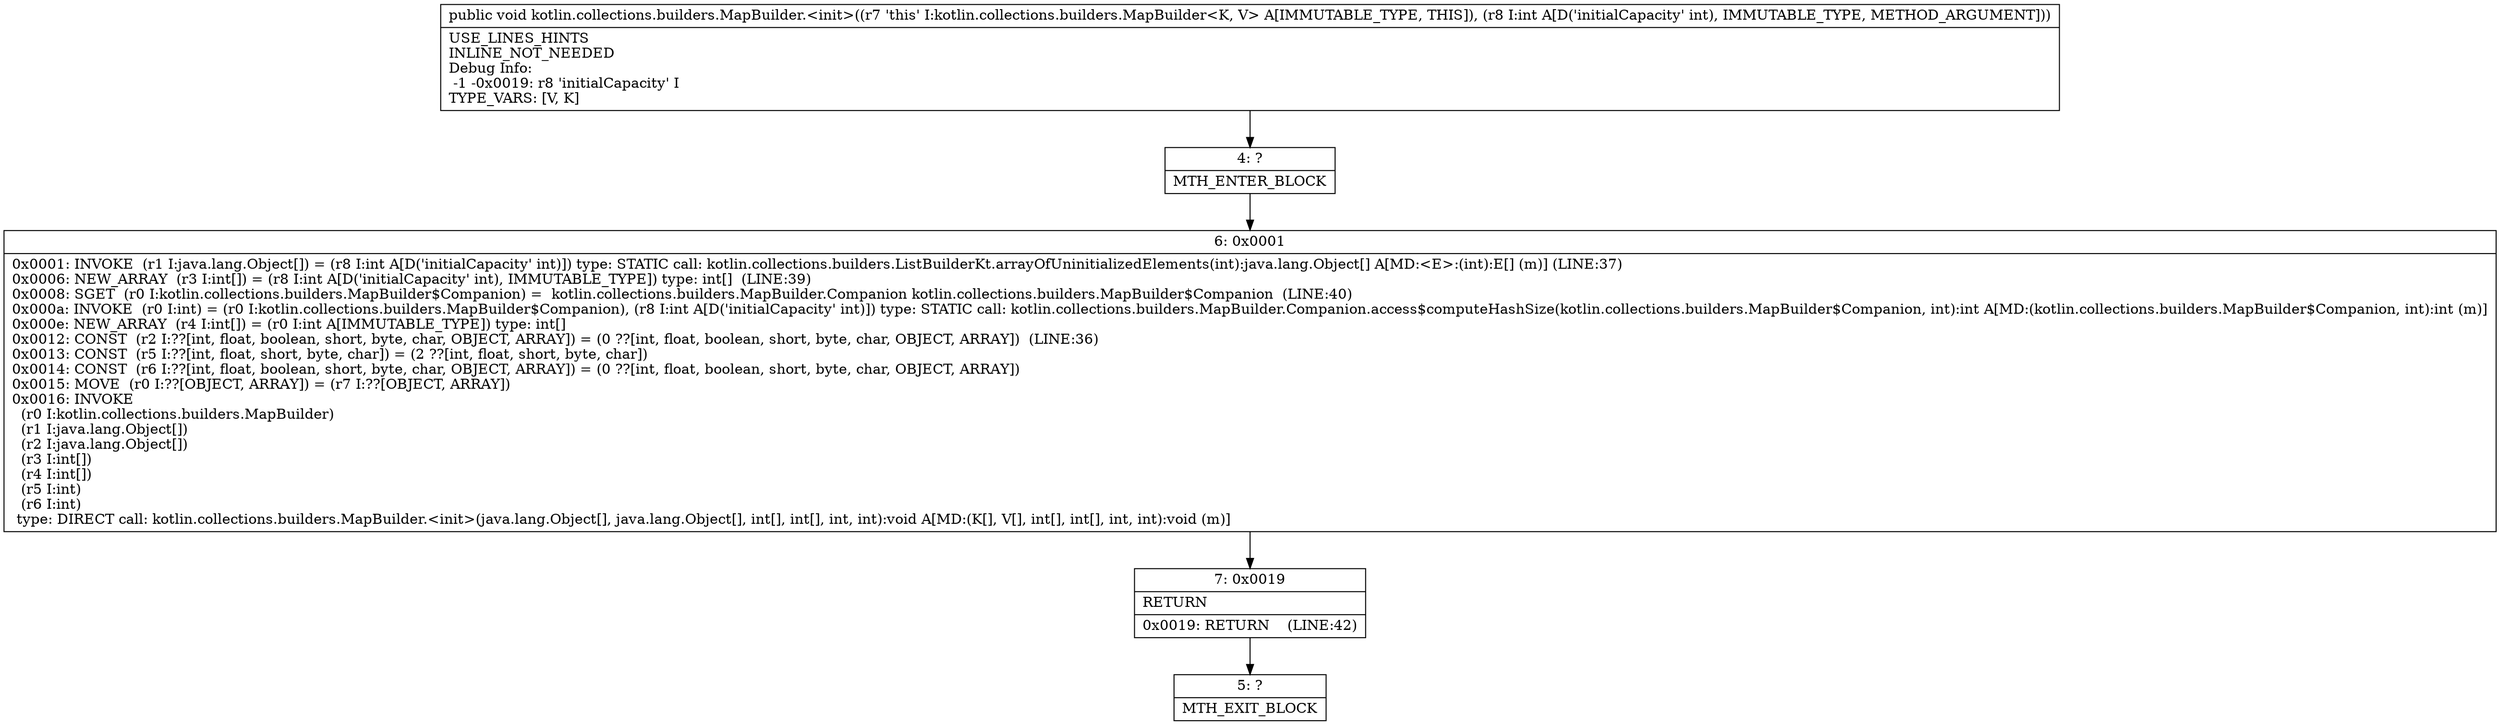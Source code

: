 digraph "CFG forkotlin.collections.builders.MapBuilder.\<init\>(I)V" {
Node_4 [shape=record,label="{4\:\ ?|MTH_ENTER_BLOCK\l}"];
Node_6 [shape=record,label="{6\:\ 0x0001|0x0001: INVOKE  (r1 I:java.lang.Object[]) = (r8 I:int A[D('initialCapacity' int)]) type: STATIC call: kotlin.collections.builders.ListBuilderKt.arrayOfUninitializedElements(int):java.lang.Object[] A[MD:\<E\>:(int):E[] (m)] (LINE:37)\l0x0006: NEW_ARRAY  (r3 I:int[]) = (r8 I:int A[D('initialCapacity' int), IMMUTABLE_TYPE]) type: int[]  (LINE:39)\l0x0008: SGET  (r0 I:kotlin.collections.builders.MapBuilder$Companion) =  kotlin.collections.builders.MapBuilder.Companion kotlin.collections.builders.MapBuilder$Companion  (LINE:40)\l0x000a: INVOKE  (r0 I:int) = (r0 I:kotlin.collections.builders.MapBuilder$Companion), (r8 I:int A[D('initialCapacity' int)]) type: STATIC call: kotlin.collections.builders.MapBuilder.Companion.access$computeHashSize(kotlin.collections.builders.MapBuilder$Companion, int):int A[MD:(kotlin.collections.builders.MapBuilder$Companion, int):int (m)]\l0x000e: NEW_ARRAY  (r4 I:int[]) = (r0 I:int A[IMMUTABLE_TYPE]) type: int[] \l0x0012: CONST  (r2 I:??[int, float, boolean, short, byte, char, OBJECT, ARRAY]) = (0 ??[int, float, boolean, short, byte, char, OBJECT, ARRAY])  (LINE:36)\l0x0013: CONST  (r5 I:??[int, float, short, byte, char]) = (2 ??[int, float, short, byte, char]) \l0x0014: CONST  (r6 I:??[int, float, boolean, short, byte, char, OBJECT, ARRAY]) = (0 ??[int, float, boolean, short, byte, char, OBJECT, ARRAY]) \l0x0015: MOVE  (r0 I:??[OBJECT, ARRAY]) = (r7 I:??[OBJECT, ARRAY]) \l0x0016: INVOKE  \l  (r0 I:kotlin.collections.builders.MapBuilder)\l  (r1 I:java.lang.Object[])\l  (r2 I:java.lang.Object[])\l  (r3 I:int[])\l  (r4 I:int[])\l  (r5 I:int)\l  (r6 I:int)\l type: DIRECT call: kotlin.collections.builders.MapBuilder.\<init\>(java.lang.Object[], java.lang.Object[], int[], int[], int, int):void A[MD:(K[], V[], int[], int[], int, int):void (m)]\l}"];
Node_7 [shape=record,label="{7\:\ 0x0019|RETURN\l|0x0019: RETURN    (LINE:42)\l}"];
Node_5 [shape=record,label="{5\:\ ?|MTH_EXIT_BLOCK\l}"];
MethodNode[shape=record,label="{public void kotlin.collections.builders.MapBuilder.\<init\>((r7 'this' I:kotlin.collections.builders.MapBuilder\<K, V\> A[IMMUTABLE_TYPE, THIS]), (r8 I:int A[D('initialCapacity' int), IMMUTABLE_TYPE, METHOD_ARGUMENT]))  | USE_LINES_HINTS\lINLINE_NOT_NEEDED\lDebug Info:\l  \-1 \-0x0019: r8 'initialCapacity' I\lTYPE_VARS: [V, K]\l}"];
MethodNode -> Node_4;Node_4 -> Node_6;
Node_6 -> Node_7;
Node_7 -> Node_5;
}

